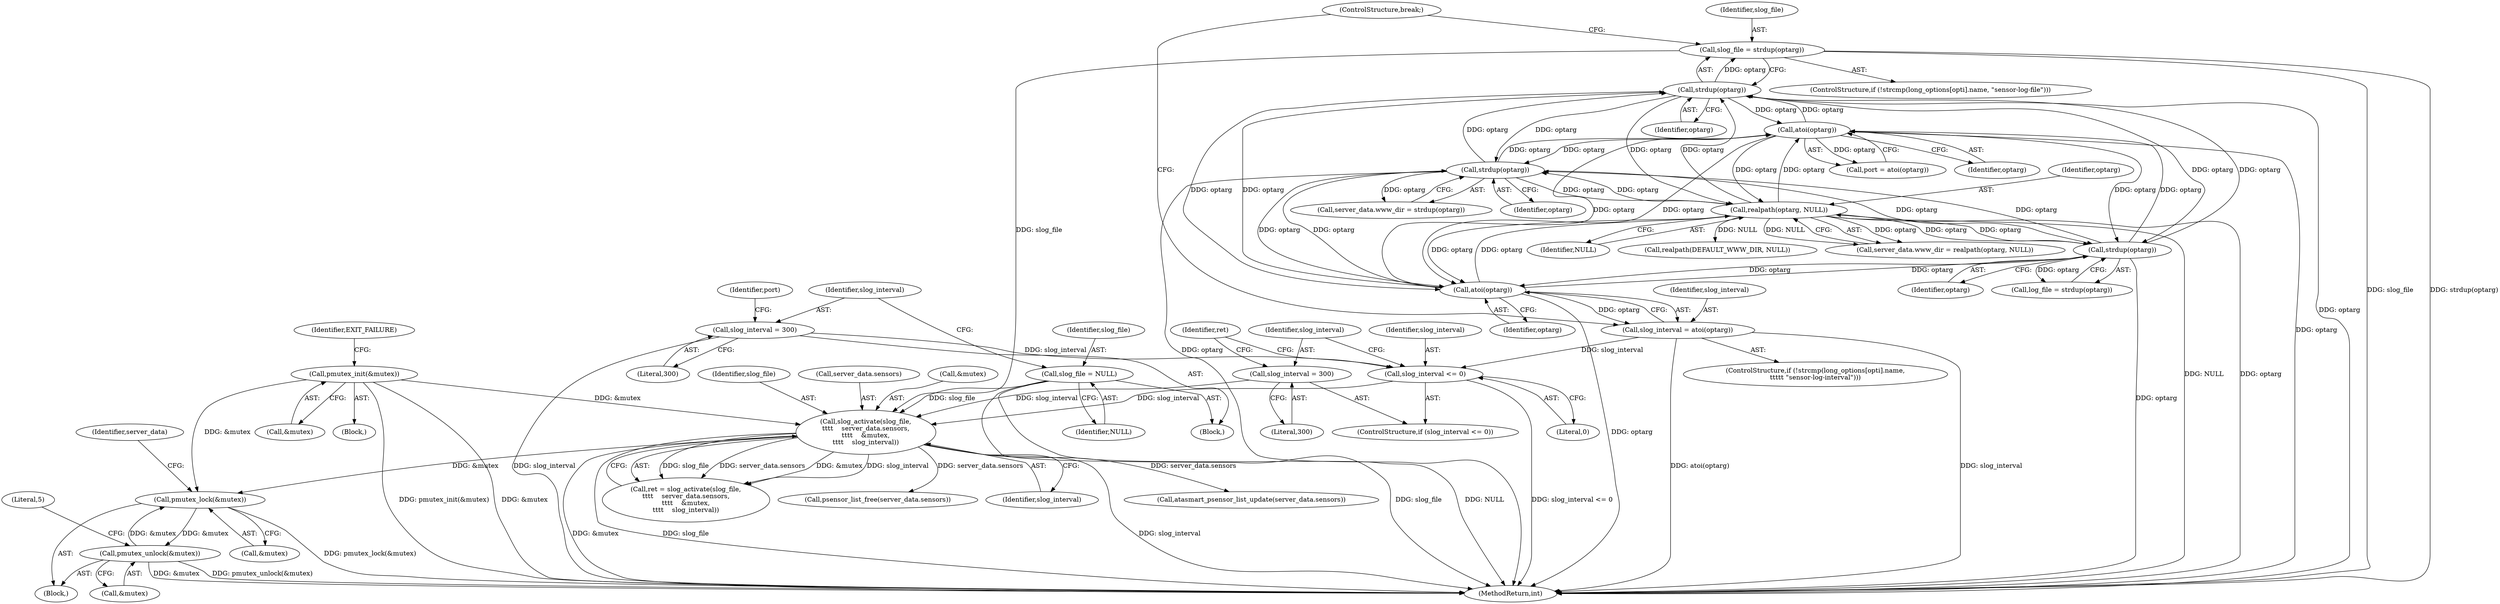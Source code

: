 digraph "0_wpitchoune_8b10426dcc0246c1712a99460dd470dcb1cc4d9c_0@API" {
"1000374" [label="(Call,pmutex_lock(&mutex))"];
"1000402" [label="(Call,pmutex_unlock(&mutex))"];
"1000374" [label="(Call,pmutex_lock(&mutex))"];
"1000284" [label="(Call,pmutex_init(&mutex))"];
"1000356" [label="(Call,slog_activate(slog_file,\n\t\t\t\t    server_data.sensors,\n\t\t\t\t    &mutex,\n\t\t\t\t    slog_interval))"];
"1000227" [label="(Call,slog_file = strdup(optarg))"];
"1000229" [label="(Call,strdup(optarg))"];
"1000186" [label="(Call,atoi(optarg))"];
"1000178" [label="(Call,strdup(optarg))"];
"1000201" [label="(Call,realpath(optarg, NULL))"];
"1000214" [label="(Call,strdup(optarg))"];
"1000243" [label="(Call,atoi(optarg))"];
"1000142" [label="(Call,slog_file = NULL)"];
"1000348" [label="(Call,slog_interval <= 0)"];
"1000241" [label="(Call,slog_interval = atoi(optarg))"];
"1000145" [label="(Call,slog_interval = 300)"];
"1000351" [label="(Call,slog_interval = 300)"];
"1000285" [label="(Call,&mutex)"];
"1000348" [label="(Call,slog_interval <= 0)"];
"1000197" [label="(Call,server_data.www_dir = realpath(optarg, NULL))"];
"1000242" [label="(Identifier,slog_interval)"];
"1000355" [label="(Identifier,ret)"];
"1000374" [label="(Call,pmutex_lock(&mutex))"];
"1000243" [label="(Call,atoi(optarg))"];
"1000349" [label="(Identifier,slog_interval)"];
"1000186" [label="(Call,atoi(optarg))"];
"1000232" [label="(ControlStructure,if (!strcmp(long_options[opti].name,\n\t\t\t\t\t \"sensor-log-interval\")))"];
"1000212" [label="(Call,log_file = strdup(optarg))"];
"1000143" [label="(Identifier,slog_file)"];
"1000167" [label="(Block,)"];
"1000386" [label="(Call,atasmart_psensor_list_update(server_data.sensors))"];
"1000215" [label="(Identifier,optarg)"];
"1000373" [label="(Block,)"];
"1000380" [label="(Identifier,server_data)"];
"1000284" [label="(Call,pmutex_init(&mutex))"];
"1000104" [label="(Block,)"];
"1000432" [label="(MethodReturn,int)"];
"1000184" [label="(Call,port = atoi(optarg))"];
"1000406" [label="(Literal,5)"];
"1000142" [label="(Call,slog_file = NULL)"];
"1000353" [label="(Literal,300)"];
"1000214" [label="(Call,strdup(optarg))"];
"1000147" [label="(Literal,300)"];
"1000354" [label="(Call,ret = slog_activate(slog_file,\n\t\t\t\t    server_data.sensors,\n\t\t\t\t    &mutex,\n\t\t\t\t    slog_interval))"];
"1000203" [label="(Identifier,NULL)"];
"1000230" [label="(Identifier,optarg)"];
"1000299" [label="(Call,realpath(DEFAULT_WWW_DIR, NULL))"];
"1000245" [label="(ControlStructure,break;)"];
"1000375" [label="(Call,&mutex)"];
"1000178" [label="(Call,strdup(optarg))"];
"1000402" [label="(Call,pmutex_unlock(&mutex))"];
"1000410" [label="(Call,psensor_list_free(server_data.sensors))"];
"1000229" [label="(Call,strdup(optarg))"];
"1000146" [label="(Identifier,slog_interval)"];
"1000187" [label="(Identifier,optarg)"];
"1000228" [label="(Identifier,slog_file)"];
"1000202" [label="(Identifier,optarg)"];
"1000149" [label="(Identifier,port)"];
"1000241" [label="(Call,slog_interval = atoi(optarg))"];
"1000244" [label="(Identifier,optarg)"];
"1000347" [label="(ControlStructure,if (slog_interval <= 0))"];
"1000350" [label="(Literal,0)"];
"1000201" [label="(Call,realpath(optarg, NULL))"];
"1000358" [label="(Call,server_data.sensors)"];
"1000179" [label="(Identifier,optarg)"];
"1000288" [label="(Identifier,EXIT_FAILURE)"];
"1000174" [label="(Call,server_data.www_dir = strdup(optarg))"];
"1000357" [label="(Identifier,slog_file)"];
"1000218" [label="(ControlStructure,if (!strcmp(long_options[opti].name, \"sensor-log-file\")))"];
"1000361" [label="(Call,&mutex)"];
"1000145" [label="(Call,slog_interval = 300)"];
"1000356" [label="(Call,slog_activate(slog_file,\n\t\t\t\t    server_data.sensors,\n\t\t\t\t    &mutex,\n\t\t\t\t    slog_interval))"];
"1000403" [label="(Call,&mutex)"];
"1000363" [label="(Identifier,slog_interval)"];
"1000352" [label="(Identifier,slog_interval)"];
"1000351" [label="(Call,slog_interval = 300)"];
"1000227" [label="(Call,slog_file = strdup(optarg))"];
"1000144" [label="(Identifier,NULL)"];
"1000374" -> "1000373"  [label="AST: "];
"1000374" -> "1000375"  [label="CFG: "];
"1000375" -> "1000374"  [label="AST: "];
"1000380" -> "1000374"  [label="CFG: "];
"1000374" -> "1000432"  [label="DDG: pmutex_lock(&mutex)"];
"1000402" -> "1000374"  [label="DDG: &mutex"];
"1000284" -> "1000374"  [label="DDG: &mutex"];
"1000356" -> "1000374"  [label="DDG: &mutex"];
"1000374" -> "1000402"  [label="DDG: &mutex"];
"1000402" -> "1000373"  [label="AST: "];
"1000402" -> "1000403"  [label="CFG: "];
"1000403" -> "1000402"  [label="AST: "];
"1000406" -> "1000402"  [label="CFG: "];
"1000402" -> "1000432"  [label="DDG: pmutex_unlock(&mutex)"];
"1000402" -> "1000432"  [label="DDG: &mutex"];
"1000284" -> "1000167"  [label="AST: "];
"1000284" -> "1000285"  [label="CFG: "];
"1000285" -> "1000284"  [label="AST: "];
"1000288" -> "1000284"  [label="CFG: "];
"1000284" -> "1000432"  [label="DDG: &mutex"];
"1000284" -> "1000432"  [label="DDG: pmutex_init(&mutex)"];
"1000284" -> "1000356"  [label="DDG: &mutex"];
"1000356" -> "1000354"  [label="AST: "];
"1000356" -> "1000363"  [label="CFG: "];
"1000357" -> "1000356"  [label="AST: "];
"1000358" -> "1000356"  [label="AST: "];
"1000361" -> "1000356"  [label="AST: "];
"1000363" -> "1000356"  [label="AST: "];
"1000354" -> "1000356"  [label="CFG: "];
"1000356" -> "1000432"  [label="DDG: &mutex"];
"1000356" -> "1000432"  [label="DDG: slog_file"];
"1000356" -> "1000432"  [label="DDG: slog_interval"];
"1000356" -> "1000354"  [label="DDG: slog_file"];
"1000356" -> "1000354"  [label="DDG: server_data.sensors"];
"1000356" -> "1000354"  [label="DDG: &mutex"];
"1000356" -> "1000354"  [label="DDG: slog_interval"];
"1000227" -> "1000356"  [label="DDG: slog_file"];
"1000142" -> "1000356"  [label="DDG: slog_file"];
"1000348" -> "1000356"  [label="DDG: slog_interval"];
"1000351" -> "1000356"  [label="DDG: slog_interval"];
"1000356" -> "1000386"  [label="DDG: server_data.sensors"];
"1000356" -> "1000410"  [label="DDG: server_data.sensors"];
"1000227" -> "1000218"  [label="AST: "];
"1000227" -> "1000229"  [label="CFG: "];
"1000228" -> "1000227"  [label="AST: "];
"1000229" -> "1000227"  [label="AST: "];
"1000245" -> "1000227"  [label="CFG: "];
"1000227" -> "1000432"  [label="DDG: slog_file"];
"1000227" -> "1000432"  [label="DDG: strdup(optarg)"];
"1000229" -> "1000227"  [label="DDG: optarg"];
"1000229" -> "1000230"  [label="CFG: "];
"1000230" -> "1000229"  [label="AST: "];
"1000229" -> "1000432"  [label="DDG: optarg"];
"1000229" -> "1000178"  [label="DDG: optarg"];
"1000229" -> "1000186"  [label="DDG: optarg"];
"1000229" -> "1000201"  [label="DDG: optarg"];
"1000229" -> "1000214"  [label="DDG: optarg"];
"1000186" -> "1000229"  [label="DDG: optarg"];
"1000178" -> "1000229"  [label="DDG: optarg"];
"1000201" -> "1000229"  [label="DDG: optarg"];
"1000214" -> "1000229"  [label="DDG: optarg"];
"1000243" -> "1000229"  [label="DDG: optarg"];
"1000229" -> "1000243"  [label="DDG: optarg"];
"1000186" -> "1000184"  [label="AST: "];
"1000186" -> "1000187"  [label="CFG: "];
"1000187" -> "1000186"  [label="AST: "];
"1000184" -> "1000186"  [label="CFG: "];
"1000186" -> "1000432"  [label="DDG: optarg"];
"1000186" -> "1000178"  [label="DDG: optarg"];
"1000186" -> "1000184"  [label="DDG: optarg"];
"1000178" -> "1000186"  [label="DDG: optarg"];
"1000201" -> "1000186"  [label="DDG: optarg"];
"1000214" -> "1000186"  [label="DDG: optarg"];
"1000243" -> "1000186"  [label="DDG: optarg"];
"1000186" -> "1000201"  [label="DDG: optarg"];
"1000186" -> "1000214"  [label="DDG: optarg"];
"1000186" -> "1000243"  [label="DDG: optarg"];
"1000178" -> "1000174"  [label="AST: "];
"1000178" -> "1000179"  [label="CFG: "];
"1000179" -> "1000178"  [label="AST: "];
"1000174" -> "1000178"  [label="CFG: "];
"1000178" -> "1000432"  [label="DDG: optarg"];
"1000178" -> "1000174"  [label="DDG: optarg"];
"1000201" -> "1000178"  [label="DDG: optarg"];
"1000214" -> "1000178"  [label="DDG: optarg"];
"1000243" -> "1000178"  [label="DDG: optarg"];
"1000178" -> "1000201"  [label="DDG: optarg"];
"1000178" -> "1000214"  [label="DDG: optarg"];
"1000178" -> "1000243"  [label="DDG: optarg"];
"1000201" -> "1000197"  [label="AST: "];
"1000201" -> "1000203"  [label="CFG: "];
"1000202" -> "1000201"  [label="AST: "];
"1000203" -> "1000201"  [label="AST: "];
"1000197" -> "1000201"  [label="CFG: "];
"1000201" -> "1000432"  [label="DDG: NULL"];
"1000201" -> "1000432"  [label="DDG: optarg"];
"1000201" -> "1000197"  [label="DDG: optarg"];
"1000201" -> "1000197"  [label="DDG: NULL"];
"1000214" -> "1000201"  [label="DDG: optarg"];
"1000243" -> "1000201"  [label="DDG: optarg"];
"1000201" -> "1000214"  [label="DDG: optarg"];
"1000201" -> "1000243"  [label="DDG: optarg"];
"1000201" -> "1000299"  [label="DDG: NULL"];
"1000214" -> "1000212"  [label="AST: "];
"1000214" -> "1000215"  [label="CFG: "];
"1000215" -> "1000214"  [label="AST: "];
"1000212" -> "1000214"  [label="CFG: "];
"1000214" -> "1000432"  [label="DDG: optarg"];
"1000214" -> "1000212"  [label="DDG: optarg"];
"1000243" -> "1000214"  [label="DDG: optarg"];
"1000214" -> "1000243"  [label="DDG: optarg"];
"1000243" -> "1000241"  [label="AST: "];
"1000243" -> "1000244"  [label="CFG: "];
"1000244" -> "1000243"  [label="AST: "];
"1000241" -> "1000243"  [label="CFG: "];
"1000243" -> "1000432"  [label="DDG: optarg"];
"1000243" -> "1000241"  [label="DDG: optarg"];
"1000142" -> "1000104"  [label="AST: "];
"1000142" -> "1000144"  [label="CFG: "];
"1000143" -> "1000142"  [label="AST: "];
"1000144" -> "1000142"  [label="AST: "];
"1000146" -> "1000142"  [label="CFG: "];
"1000142" -> "1000432"  [label="DDG: NULL"];
"1000142" -> "1000432"  [label="DDG: slog_file"];
"1000348" -> "1000347"  [label="AST: "];
"1000348" -> "1000350"  [label="CFG: "];
"1000349" -> "1000348"  [label="AST: "];
"1000350" -> "1000348"  [label="AST: "];
"1000352" -> "1000348"  [label="CFG: "];
"1000355" -> "1000348"  [label="CFG: "];
"1000348" -> "1000432"  [label="DDG: slog_interval <= 0"];
"1000241" -> "1000348"  [label="DDG: slog_interval"];
"1000145" -> "1000348"  [label="DDG: slog_interval"];
"1000241" -> "1000232"  [label="AST: "];
"1000242" -> "1000241"  [label="AST: "];
"1000245" -> "1000241"  [label="CFG: "];
"1000241" -> "1000432"  [label="DDG: slog_interval"];
"1000241" -> "1000432"  [label="DDG: atoi(optarg)"];
"1000145" -> "1000104"  [label="AST: "];
"1000145" -> "1000147"  [label="CFG: "];
"1000146" -> "1000145"  [label="AST: "];
"1000147" -> "1000145"  [label="AST: "];
"1000149" -> "1000145"  [label="CFG: "];
"1000145" -> "1000432"  [label="DDG: slog_interval"];
"1000351" -> "1000347"  [label="AST: "];
"1000351" -> "1000353"  [label="CFG: "];
"1000352" -> "1000351"  [label="AST: "];
"1000353" -> "1000351"  [label="AST: "];
"1000355" -> "1000351"  [label="CFG: "];
}
